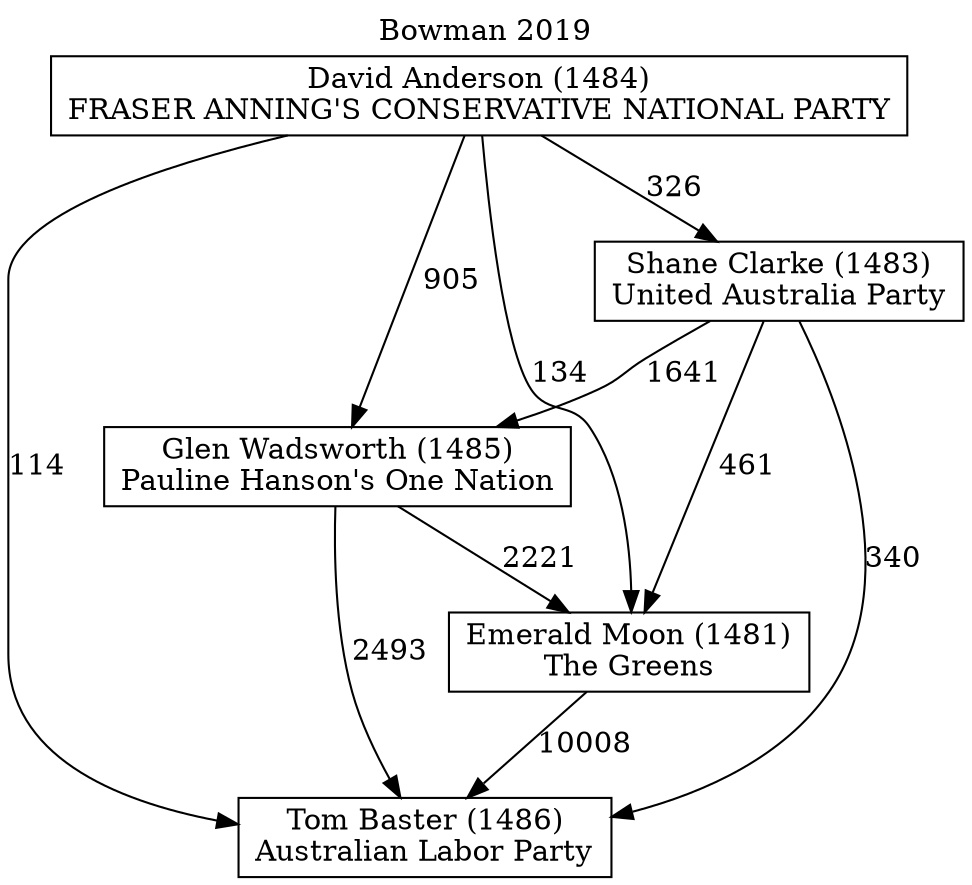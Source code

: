// House preference flow
digraph "Tom Baster (1486)_Bowman_2019" {
	graph [label="Bowman 2019" labelloc=t mclimit=10]
	node [shape=box]
	"David Anderson (1484)" [label="David Anderson (1484)
FRASER ANNING'S CONSERVATIVE NATIONAL PARTY"]
	"Emerald Moon (1481)" [label="Emerald Moon (1481)
The Greens"]
	"Glen Wadsworth (1485)" [label="Glen Wadsworth (1485)
Pauline Hanson's One Nation"]
	"Shane Clarke (1483)" [label="Shane Clarke (1483)
United Australia Party"]
	"Tom Baster (1486)" [label="Tom Baster (1486)
Australian Labor Party"]
	"David Anderson (1484)" -> "Emerald Moon (1481)" [label=134]
	"David Anderson (1484)" -> "Glen Wadsworth (1485)" [label=905]
	"David Anderson (1484)" -> "Shane Clarke (1483)" [label=326]
	"David Anderson (1484)" -> "Tom Baster (1486)" [label=114]
	"Emerald Moon (1481)" -> "Tom Baster (1486)" [label=10008]
	"Glen Wadsworth (1485)" -> "Emerald Moon (1481)" [label=2221]
	"Glen Wadsworth (1485)" -> "Tom Baster (1486)" [label=2493]
	"Shane Clarke (1483)" -> "Emerald Moon (1481)" [label=461]
	"Shane Clarke (1483)" -> "Glen Wadsworth (1485)" [label=1641]
	"Shane Clarke (1483)" -> "Tom Baster (1486)" [label=340]
}
